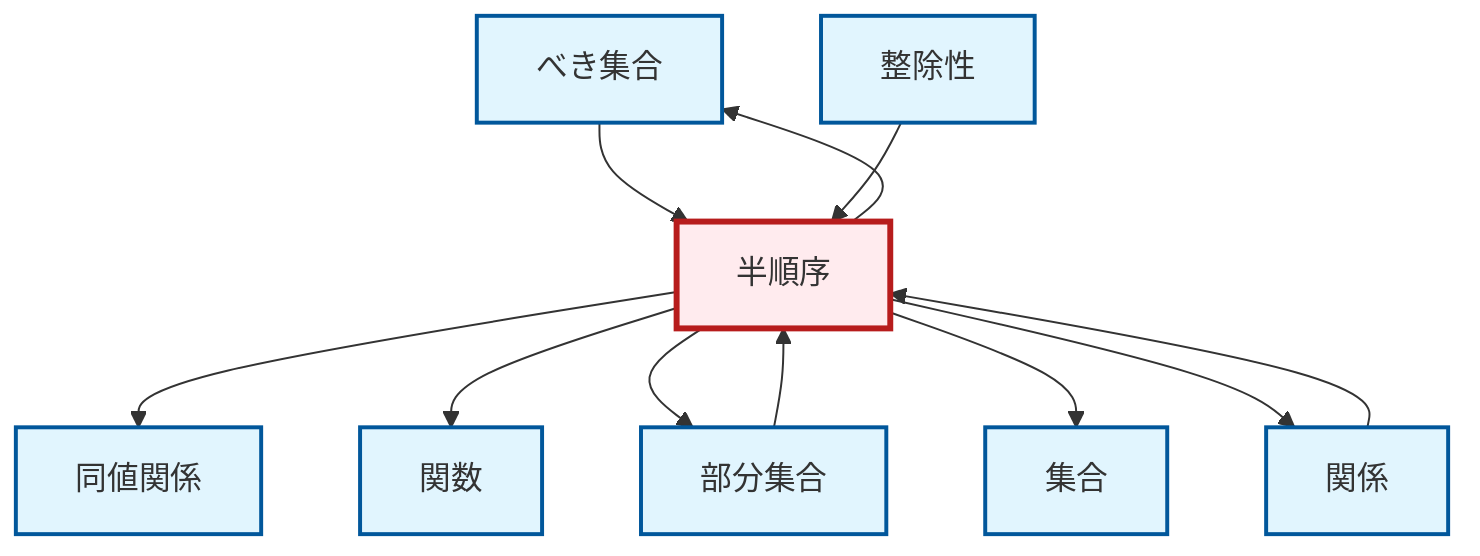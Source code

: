 graph TD
    classDef definition fill:#e1f5fe,stroke:#01579b,stroke-width:2px
    classDef theorem fill:#f3e5f5,stroke:#4a148c,stroke-width:2px
    classDef axiom fill:#fff3e0,stroke:#e65100,stroke-width:2px
    classDef example fill:#e8f5e9,stroke:#1b5e20,stroke-width:2px
    classDef current fill:#ffebee,stroke:#b71c1c,stroke-width:3px
    def-set["集合"]:::definition
    def-power-set["べき集合"]:::definition
    def-relation["関係"]:::definition
    def-function["関数"]:::definition
    def-partial-order["半順序"]:::definition
    def-subset["部分集合"]:::definition
    def-divisibility["整除性"]:::definition
    def-equivalence-relation["同値関係"]:::definition
    def-partial-order --> def-equivalence-relation
    def-partial-order --> def-function
    def-partial-order --> def-subset
    def-partial-order --> def-set
    def-partial-order --> def-relation
    def-power-set --> def-partial-order
    def-relation --> def-partial-order
    def-partial-order --> def-power-set
    def-subset --> def-partial-order
    def-divisibility --> def-partial-order
    class def-partial-order current